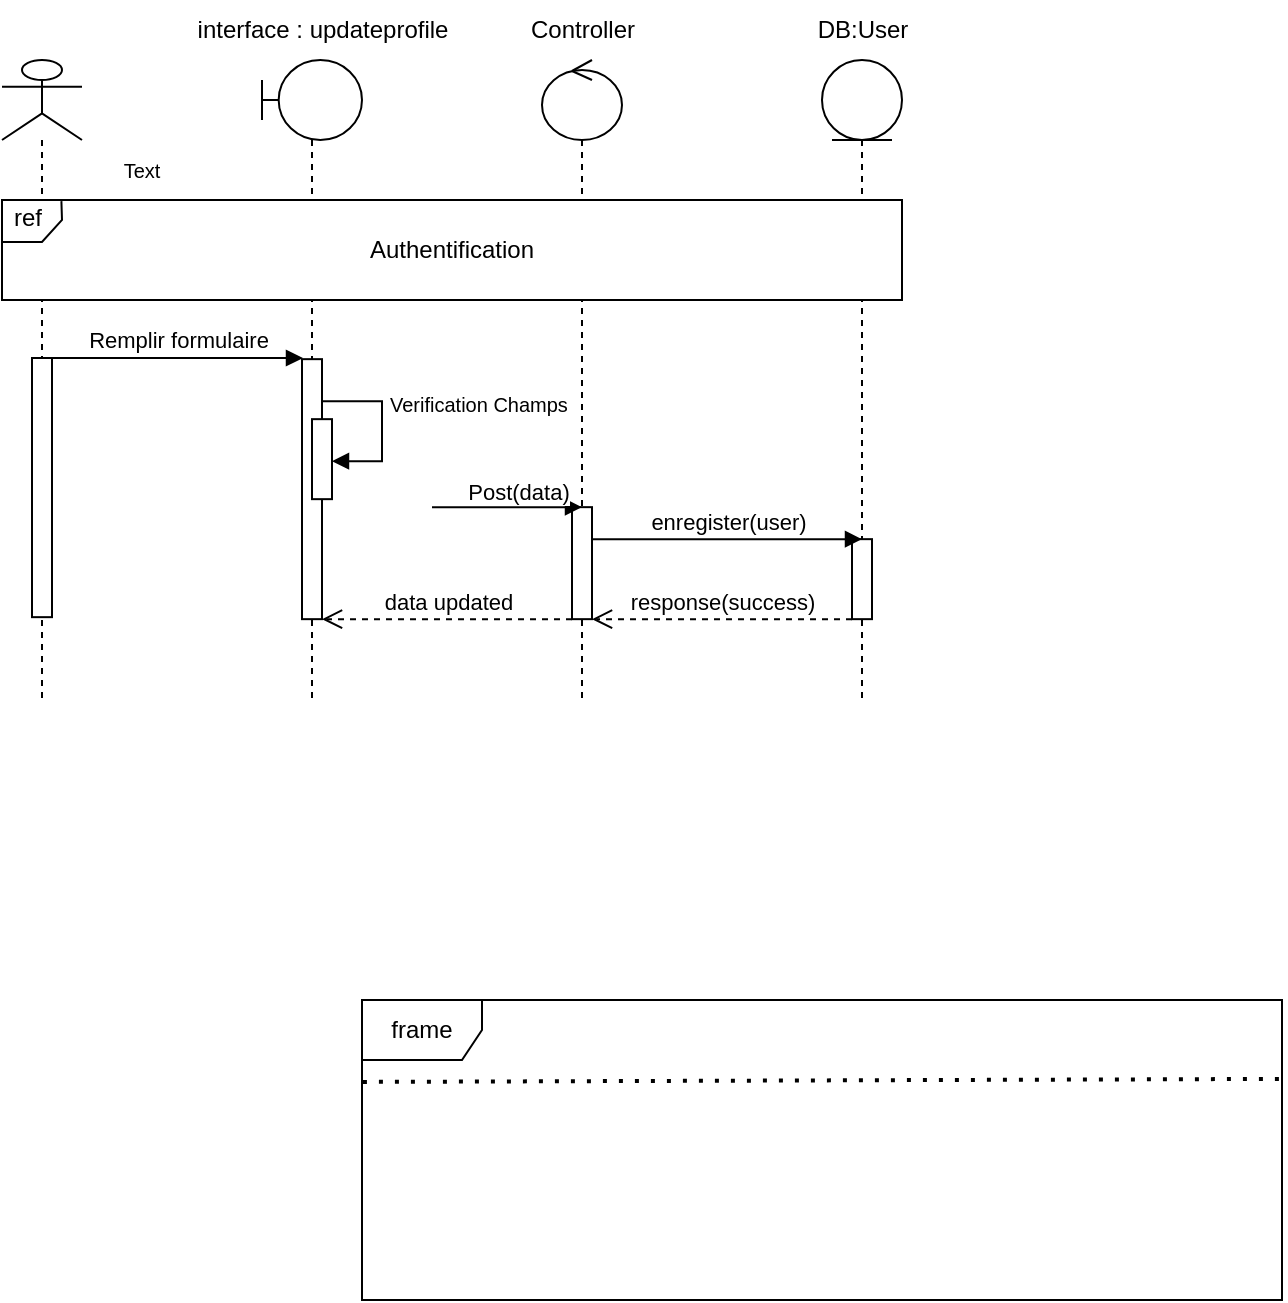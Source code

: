 <mxfile version="21.0.6" type="github">
  <diagram name="Page-1" id="2YBvvXClWsGukQMizWep">
    <mxGraphModel dx="543" dy="280" grid="1" gridSize="10" guides="1" tooltips="1" connect="1" arrows="1" fold="1" page="1" pageScale="1" pageWidth="850" pageHeight="1100" math="0" shadow="0">
      <root>
        <mxCell id="0" />
        <mxCell id="1" parent="0" />
        <mxCell id="uUa0Gudasl1i_ph6n0ei-1" value="" style="shape=umlLifeline;perimeter=lifelinePerimeter;whiteSpace=wrap;html=1;container=1;dropTarget=0;collapsible=0;recursiveResize=0;outlineConnect=0;portConstraint=eastwest;newEdgeStyle={&quot;edgeStyle&quot;:&quot;elbowEdgeStyle&quot;,&quot;elbow&quot;:&quot;vertical&quot;,&quot;curved&quot;:0,&quot;rounded&quot;:0};participant=umlActor;" vertex="1" parent="1">
          <mxGeometry x="20" y="80" width="40" height="320" as="geometry" />
        </mxCell>
        <mxCell id="uUa0Gudasl1i_ph6n0ei-2" value="" style="html=1;points=[];perimeter=orthogonalPerimeter;outlineConnect=0;targetShapes=umlLifeline;portConstraint=eastwest;newEdgeStyle={&quot;edgeStyle&quot;:&quot;elbowEdgeStyle&quot;,&quot;elbow&quot;:&quot;vertical&quot;,&quot;curved&quot;:0,&quot;rounded&quot;:0};" vertex="1" parent="uUa0Gudasl1i_ph6n0ei-1">
          <mxGeometry x="15" y="149" width="10" height="129.58" as="geometry" />
        </mxCell>
        <mxCell id="uUa0Gudasl1i_ph6n0ei-3" value="" style="shape=umlLifeline;perimeter=lifelinePerimeter;whiteSpace=wrap;html=1;container=1;dropTarget=0;collapsible=0;recursiveResize=0;outlineConnect=0;portConstraint=eastwest;newEdgeStyle={&quot;edgeStyle&quot;:&quot;elbowEdgeStyle&quot;,&quot;elbow&quot;:&quot;vertical&quot;,&quot;curved&quot;:0,&quot;rounded&quot;:0};participant=umlBoundary;" vertex="1" parent="1">
          <mxGeometry x="150" y="80" width="50" height="320" as="geometry" />
        </mxCell>
        <mxCell id="uUa0Gudasl1i_ph6n0ei-4" value="" style="html=1;points=[];perimeter=orthogonalPerimeter;outlineConnect=0;targetShapes=umlLifeline;portConstraint=eastwest;newEdgeStyle={&quot;edgeStyle&quot;:&quot;elbowEdgeStyle&quot;,&quot;elbow&quot;:&quot;vertical&quot;,&quot;curved&quot;:0,&quot;rounded&quot;:0};" vertex="1" parent="uUa0Gudasl1i_ph6n0ei-3">
          <mxGeometry x="20" y="149.58" width="10" height="130" as="geometry" />
        </mxCell>
        <mxCell id="uUa0Gudasl1i_ph6n0ei-5" value="" style="html=1;points=[];perimeter=orthogonalPerimeter;outlineConnect=0;targetShapes=umlLifeline;portConstraint=eastwest;newEdgeStyle={&quot;edgeStyle&quot;:&quot;elbowEdgeStyle&quot;,&quot;elbow&quot;:&quot;vertical&quot;,&quot;curved&quot;:0,&quot;rounded&quot;:0};" vertex="1" parent="uUa0Gudasl1i_ph6n0ei-3">
          <mxGeometry x="25" y="179.58" width="10" height="40" as="geometry" />
        </mxCell>
        <mxCell id="uUa0Gudasl1i_ph6n0ei-6" value="&lt;div style=&quot;font-size: 10px;&quot;&gt;&lt;font style=&quot;font-size: 10px;&quot;&gt;Verification Champs&lt;/font&gt;&lt;/div&gt;&lt;div style=&quot;font-size: 10px;&quot;&gt;&lt;font style=&quot;font-size: 10px;&quot;&gt;&lt;br&gt;&lt;/font&gt;&lt;/div&gt;" style="html=1;align=left;spacingLeft=2;endArrow=block;rounded=0;edgeStyle=orthogonalEdgeStyle;curved=0;rounded=0;" edge="1" parent="uUa0Gudasl1i_ph6n0ei-3">
          <mxGeometry relative="1" as="geometry">
            <mxPoint x="30" y="159.58" as="sourcePoint" />
            <Array as="points">
              <mxPoint x="30" y="170.58" />
              <mxPoint x="60" y="170.58" />
              <mxPoint x="60" y="200.58" />
            </Array>
            <mxPoint x="35.0" y="200.58" as="targetPoint" />
          </mxGeometry>
        </mxCell>
        <mxCell id="uUa0Gudasl1i_ph6n0ei-7" value="" style="shape=umlLifeline;perimeter=lifelinePerimeter;whiteSpace=wrap;html=1;container=1;dropTarget=0;collapsible=0;recursiveResize=0;outlineConnect=0;portConstraint=eastwest;newEdgeStyle={&quot;edgeStyle&quot;:&quot;elbowEdgeStyle&quot;,&quot;elbow&quot;:&quot;vertical&quot;,&quot;curved&quot;:0,&quot;rounded&quot;:0};participant=umlEntity;" vertex="1" parent="1">
          <mxGeometry x="430" y="80" width="40" height="320" as="geometry" />
        </mxCell>
        <mxCell id="uUa0Gudasl1i_ph6n0ei-15" value="" style="html=1;points=[];perimeter=orthogonalPerimeter;outlineConnect=0;targetShapes=umlLifeline;portConstraint=eastwest;newEdgeStyle={&quot;edgeStyle&quot;:&quot;elbowEdgeStyle&quot;,&quot;elbow&quot;:&quot;vertical&quot;,&quot;curved&quot;:0,&quot;rounded&quot;:0};" vertex="1" parent="uUa0Gudasl1i_ph6n0ei-7">
          <mxGeometry x="15" y="239.58" width="10" height="40" as="geometry" />
        </mxCell>
        <mxCell id="uUa0Gudasl1i_ph6n0ei-8" value="" style="shape=umlLifeline;perimeter=lifelinePerimeter;whiteSpace=wrap;html=1;container=1;dropTarget=0;collapsible=0;recursiveResize=0;outlineConnect=0;portConstraint=eastwest;newEdgeStyle={&quot;edgeStyle&quot;:&quot;elbowEdgeStyle&quot;,&quot;elbow&quot;:&quot;vertical&quot;,&quot;curved&quot;:0,&quot;rounded&quot;:0};participant=umlControl;" vertex="1" parent="1">
          <mxGeometry x="290" y="80" width="40" height="320" as="geometry" />
        </mxCell>
        <mxCell id="uUa0Gudasl1i_ph6n0ei-9" value="" style="html=1;points=[];perimeter=orthogonalPerimeter;outlineConnect=0;targetShapes=umlLifeline;portConstraint=eastwest;newEdgeStyle={&quot;edgeStyle&quot;:&quot;elbowEdgeStyle&quot;,&quot;elbow&quot;:&quot;vertical&quot;,&quot;curved&quot;:0,&quot;rounded&quot;:0};" vertex="1" parent="uUa0Gudasl1i_ph6n0ei-8">
          <mxGeometry x="15" y="223.58" width="10" height="56" as="geometry" />
        </mxCell>
        <mxCell id="uUa0Gudasl1i_ph6n0ei-10" value="" style="html=1;verticalAlign=bottom;endArrow=block;edgeStyle=elbowEdgeStyle;elbow=vertical;curved=0;rounded=0;" edge="1" parent="uUa0Gudasl1i_ph6n0ei-8" target="uUa0Gudasl1i_ph6n0ei-9">
          <mxGeometry x="0.389" y="-76" relative="1" as="geometry">
            <mxPoint x="-55" y="223.58" as="sourcePoint" />
            <Array as="points">
              <mxPoint x="-110" y="223.58" />
            </Array>
            <mxPoint as="offset" />
          </mxGeometry>
        </mxCell>
        <mxCell id="uUa0Gudasl1i_ph6n0ei-11" value="Post(data)" style="edgeLabel;html=1;align=center;verticalAlign=middle;resizable=0;points=[];" vertex="1" connectable="0" parent="uUa0Gudasl1i_ph6n0ei-10">
          <mxGeometry x="0.385" y="2" relative="1" as="geometry">
            <mxPoint x="-9" y="-6" as="offset" />
          </mxGeometry>
        </mxCell>
        <mxCell id="uUa0Gudasl1i_ph6n0ei-16" value="enregister(user)" style="html=1;verticalAlign=bottom;endArrow=block;edgeStyle=elbowEdgeStyle;elbow=vertical;curved=0;rounded=0;" edge="1" parent="1" source="uUa0Gudasl1i_ph6n0ei-9" target="uUa0Gudasl1i_ph6n0ei-15">
          <mxGeometry relative="1" as="geometry">
            <mxPoint x="375" y="409.58" as="sourcePoint" />
            <Array as="points">
              <mxPoint x="370" y="319.58" />
              <mxPoint x="400" y="419.58" />
              <mxPoint x="390" y="409.58" />
            </Array>
          </mxGeometry>
        </mxCell>
        <mxCell id="uUa0Gudasl1i_ph6n0ei-17" value="response(success)" style="html=1;verticalAlign=bottom;endArrow=open;dashed=1;endSize=8;edgeStyle=elbowEdgeStyle;elbow=vertical;curved=0;rounded=0;" edge="1" parent="1" source="uUa0Gudasl1i_ph6n0ei-15" target="uUa0Gudasl1i_ph6n0ei-9">
          <mxGeometry relative="1" as="geometry">
            <mxPoint x="375" y="484.58" as="targetPoint" />
            <Array as="points">
              <mxPoint x="370" y="359.58" />
              <mxPoint x="380" y="459.58" />
            </Array>
          </mxGeometry>
        </mxCell>
        <mxCell id="uUa0Gudasl1i_ph6n0ei-19" value="&lt;div&gt;interface : updateprofile&lt;/div&gt;" style="text;html=1;align=center;verticalAlign=middle;resizable=0;points=[];autosize=1;strokeColor=none;fillColor=none;" vertex="1" parent="1">
          <mxGeometry x="100.0" y="50" width="160" height="30" as="geometry" />
        </mxCell>
        <mxCell id="uUa0Gudasl1i_ph6n0ei-20" value="Controller" style="text;html=1;align=center;verticalAlign=middle;resizable=0;points=[];autosize=1;strokeColor=none;fillColor=none;" vertex="1" parent="1">
          <mxGeometry x="270" y="50" width="80" height="30" as="geometry" />
        </mxCell>
        <mxCell id="uUa0Gudasl1i_ph6n0ei-21" value="DB:User" style="text;html=1;align=center;verticalAlign=middle;resizable=0;points=[];autosize=1;strokeColor=none;fillColor=none;" vertex="1" parent="1">
          <mxGeometry x="415" y="50" width="70" height="30" as="geometry" />
        </mxCell>
        <mxCell id="uUa0Gudasl1i_ph6n0ei-26" value="Remplir formulaire" style="html=1;verticalAlign=bottom;endArrow=block;edgeStyle=elbowEdgeStyle;elbow=vertical;curved=0;rounded=0;" edge="1" parent="1" source="uUa0Gudasl1i_ph6n0ei-2">
          <mxGeometry width="80" relative="1" as="geometry">
            <mxPoint x="41" y="229" as="sourcePoint" />
            <mxPoint x="170.5" y="228.58" as="targetPoint" />
            <Array as="points">
              <mxPoint x="116" y="229" />
              <mxPoint x="56" y="228.58" />
            </Array>
          </mxGeometry>
        </mxCell>
        <mxCell id="uUa0Gudasl1i_ph6n0ei-27" value="frame" style="shape=umlFrame;whiteSpace=wrap;html=1;pointerEvents=0;" vertex="1" parent="1">
          <mxGeometry x="200" y="550" width="460" height="150" as="geometry" />
        </mxCell>
        <mxCell id="uUa0Gudasl1i_ph6n0ei-28" value="" style="endArrow=none;dashed=1;html=1;dashPattern=1 3;strokeWidth=2;rounded=0;entryX=0.999;entryY=0.263;entryDx=0;entryDy=0;entryPerimeter=0;exitX=0.001;exitY=0.273;exitDx=0;exitDy=0;exitPerimeter=0;" edge="1" parent="1" source="uUa0Gudasl1i_ph6n0ei-27" target="uUa0Gudasl1i_ph6n0ei-27">
          <mxGeometry width="50" height="50" relative="1" as="geometry">
            <mxPoint x="-100" y="320" as="sourcePoint" />
            <mxPoint x="-50" y="270" as="targetPoint" />
          </mxGeometry>
        </mxCell>
        <mxCell id="uUa0Gudasl1i_ph6n0ei-29" value="data updated" style="html=1;verticalAlign=bottom;endArrow=open;dashed=1;endSize=8;edgeStyle=elbowEdgeStyle;elbow=vertical;curved=0;rounded=0;" edge="1" parent="1" source="uUa0Gudasl1i_ph6n0ei-9" target="uUa0Gudasl1i_ph6n0ei-4">
          <mxGeometry relative="1" as="geometry">
            <mxPoint x="180" y="459.58" as="targetPoint" />
            <Array as="points">
              <mxPoint x="250" y="359.58" />
              <mxPoint x="245" y="459.58" />
            </Array>
            <mxPoint x="310" y="459.58" as="sourcePoint" />
          </mxGeometry>
        </mxCell>
        <mxCell id="uUa0Gudasl1i_ph6n0ei-32" value="Authentification" style="html=1;whiteSpace=wrap;" vertex="1" parent="1">
          <mxGeometry x="20" y="150" width="450" height="50" as="geometry" />
        </mxCell>
        <mxCell id="uUa0Gudasl1i_ph6n0ei-33" value="" style="endArrow=none;html=1;rounded=0;exitX=0.001;exitY=0.419;exitDx=0;exitDy=0;exitPerimeter=0;entryX=0.066;entryY=0.011;entryDx=0;entryDy=0;entryPerimeter=0;" edge="1" parent="1" source="uUa0Gudasl1i_ph6n0ei-32" target="uUa0Gudasl1i_ph6n0ei-32">
          <mxGeometry width="50" height="50" relative="1" as="geometry">
            <mxPoint x="15" y="200" as="sourcePoint" />
            <mxPoint x="65" y="150" as="targetPoint" />
            <Array as="points">
              <mxPoint x="40" y="171" />
              <mxPoint x="50" y="160" />
            </Array>
          </mxGeometry>
        </mxCell>
        <mxCell id="uUa0Gudasl1i_ph6n0ei-35" value="&lt;font style=&quot;font-size: 11px;&quot;&gt;&lt;font style=&quot;font-size: 10px;&quot;&gt;Text&lt;/font&gt;&lt;/font&gt;" style="text;html=1;strokeColor=none;fillColor=none;align=center;verticalAlign=middle;whiteSpace=wrap;rounded=0;" vertex="1" parent="1">
          <mxGeometry x="80" y="130" width="20" height="10" as="geometry" />
        </mxCell>
        <mxCell id="uUa0Gudasl1i_ph6n0ei-36" value="ref" style="text;html=1;strokeColor=none;fillColor=none;align=center;verticalAlign=middle;whiteSpace=wrap;rounded=0;" vertex="1" parent="1">
          <mxGeometry x="23" y="154" width="20" height="10" as="geometry" />
        </mxCell>
      </root>
    </mxGraphModel>
  </diagram>
</mxfile>

